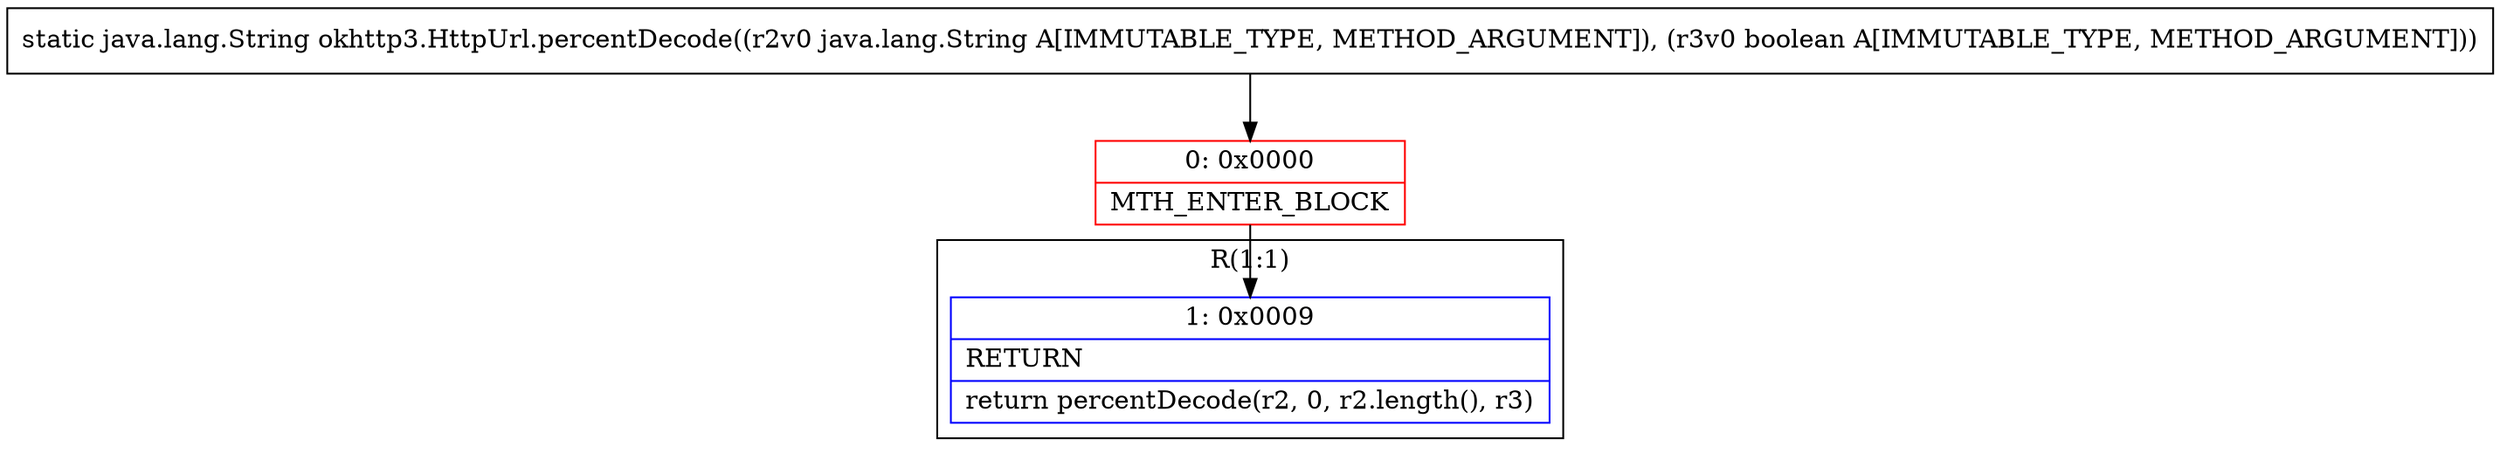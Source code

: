 digraph "CFG forokhttp3.HttpUrl.percentDecode(Ljava\/lang\/String;Z)Ljava\/lang\/String;" {
subgraph cluster_Region_1121562936 {
label = "R(1:1)";
node [shape=record,color=blue];
Node_1 [shape=record,label="{1\:\ 0x0009|RETURN\l|return percentDecode(r2, 0, r2.length(), r3)\l}"];
}
Node_0 [shape=record,color=red,label="{0\:\ 0x0000|MTH_ENTER_BLOCK\l}"];
MethodNode[shape=record,label="{static java.lang.String okhttp3.HttpUrl.percentDecode((r2v0 java.lang.String A[IMMUTABLE_TYPE, METHOD_ARGUMENT]), (r3v0 boolean A[IMMUTABLE_TYPE, METHOD_ARGUMENT])) }"];
MethodNode -> Node_0;
Node_0 -> Node_1;
}

